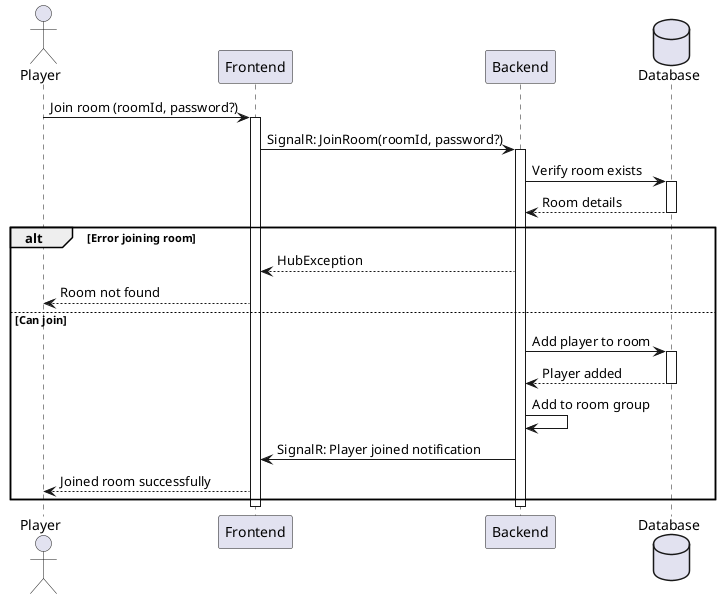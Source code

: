 @startuml JoinRoom

actor "Player" as Player
participant "Frontend" as FE
participant "Backend" as API
database "Database" as DB

Player -> FE: Join room (roomId, password?)
activate FE
FE -> API: SignalR: JoinRoom(roomId, password?)
activate API
API -> DB: Verify room exists
activate DB
DB --> API: Room details
deactivate DB
alt Error joining room
    API --> FE: HubException
    FE --> Player: Room not found
else Can join
    API -> DB: Add player to room
    activate DB
    DB --> API: Player added
    deactivate DB
    
    API -> API: Add to room group
    API -> FE: SignalR: Player joined notification
    FE --> Player: Joined room successfully
end
deactivate API
deactivate FE

@endmul